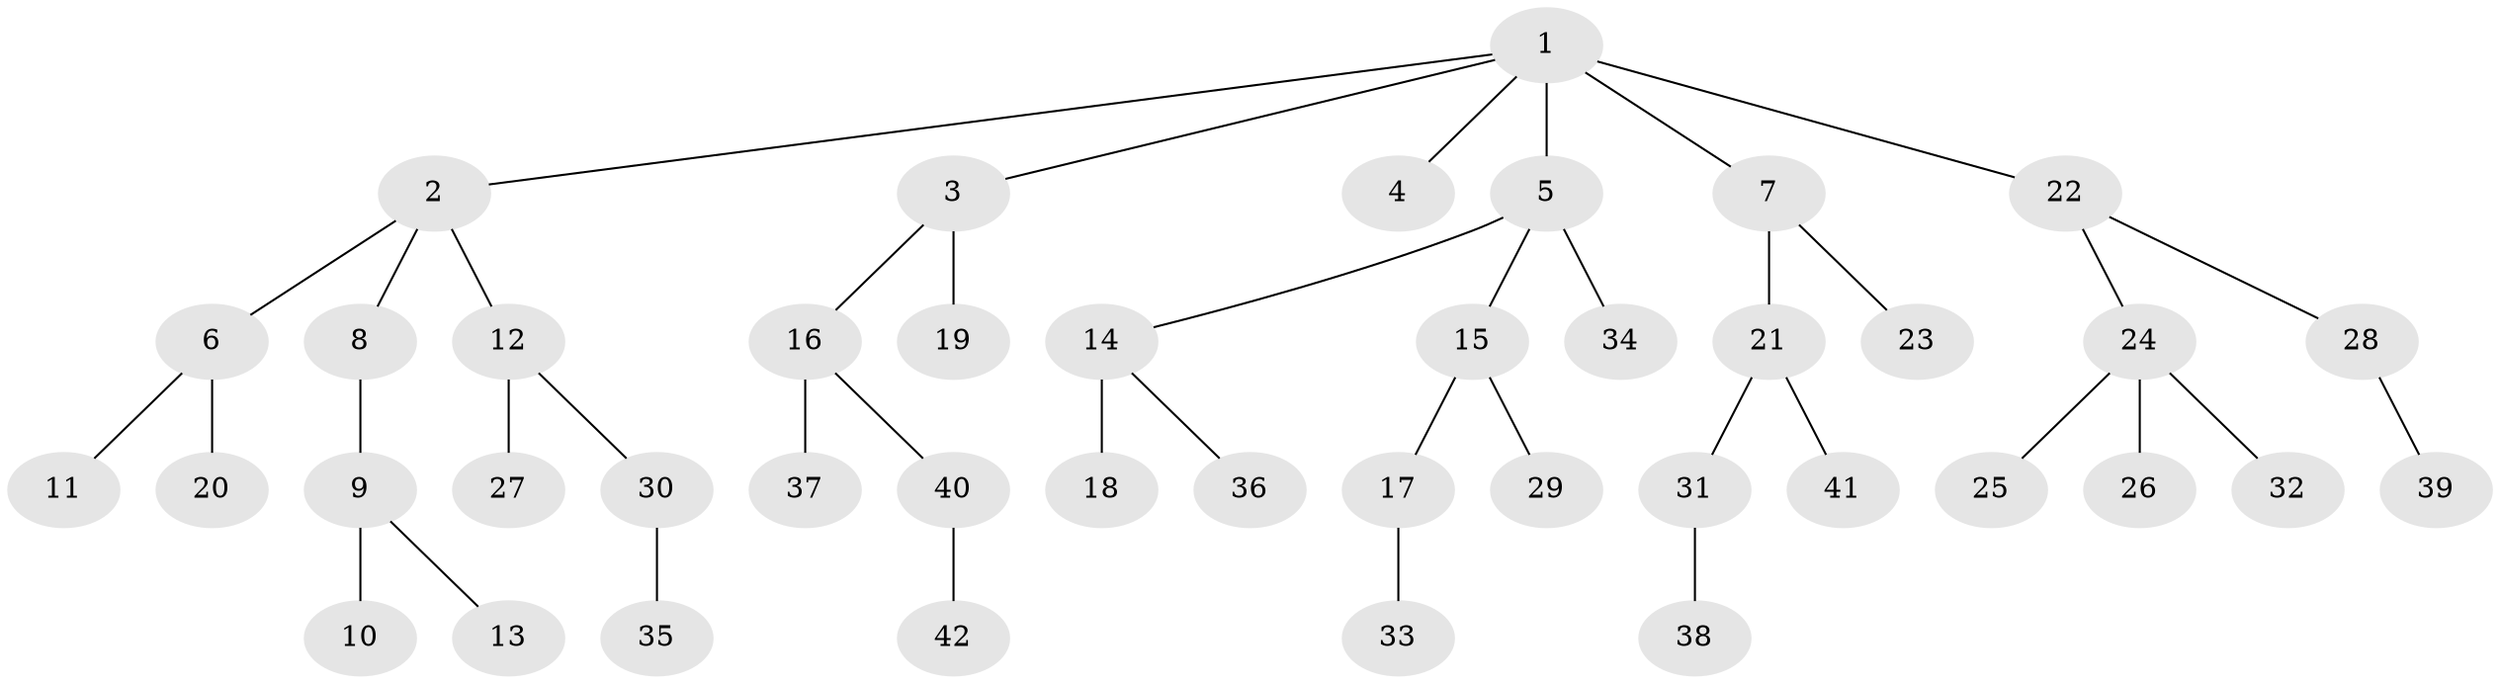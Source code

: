 // original degree distribution, {6: 0.023809523809523808, 4: 0.03571428571428571, 2: 0.25, 5: 0.047619047619047616, 3: 0.15476190476190477, 1: 0.4880952380952381}
// Generated by graph-tools (version 1.1) at 2025/51/03/04/25 22:51:40]
// undirected, 42 vertices, 41 edges
graph export_dot {
  node [color=gray90,style=filled];
  1;
  2;
  3;
  4;
  5;
  6;
  7;
  8;
  9;
  10;
  11;
  12;
  13;
  14;
  15;
  16;
  17;
  18;
  19;
  20;
  21;
  22;
  23;
  24;
  25;
  26;
  27;
  28;
  29;
  30;
  31;
  32;
  33;
  34;
  35;
  36;
  37;
  38;
  39;
  40;
  41;
  42;
  1 -- 2 [weight=1.0];
  1 -- 3 [weight=1.0];
  1 -- 4 [weight=1.0];
  1 -- 5 [weight=1.0];
  1 -- 7 [weight=1.0];
  1 -- 22 [weight=2.0];
  2 -- 6 [weight=1.0];
  2 -- 8 [weight=1.0];
  2 -- 12 [weight=1.0];
  3 -- 16 [weight=1.0];
  3 -- 19 [weight=1.0];
  5 -- 14 [weight=1.0];
  5 -- 15 [weight=1.0];
  5 -- 34 [weight=1.0];
  6 -- 11 [weight=1.0];
  6 -- 20 [weight=2.0];
  7 -- 21 [weight=1.0];
  7 -- 23 [weight=1.0];
  8 -- 9 [weight=1.0];
  9 -- 10 [weight=2.0];
  9 -- 13 [weight=1.0];
  12 -- 27 [weight=1.0];
  12 -- 30 [weight=1.0];
  14 -- 18 [weight=4.0];
  14 -- 36 [weight=1.0];
  15 -- 17 [weight=1.0];
  15 -- 29 [weight=2.0];
  16 -- 37 [weight=2.0];
  16 -- 40 [weight=1.0];
  17 -- 33 [weight=1.0];
  21 -- 31 [weight=1.0];
  21 -- 41 [weight=1.0];
  22 -- 24 [weight=1.0];
  22 -- 28 [weight=1.0];
  24 -- 25 [weight=1.0];
  24 -- 26 [weight=2.0];
  24 -- 32 [weight=1.0];
  28 -- 39 [weight=1.0];
  30 -- 35 [weight=1.0];
  31 -- 38 [weight=2.0];
  40 -- 42 [weight=1.0];
}
